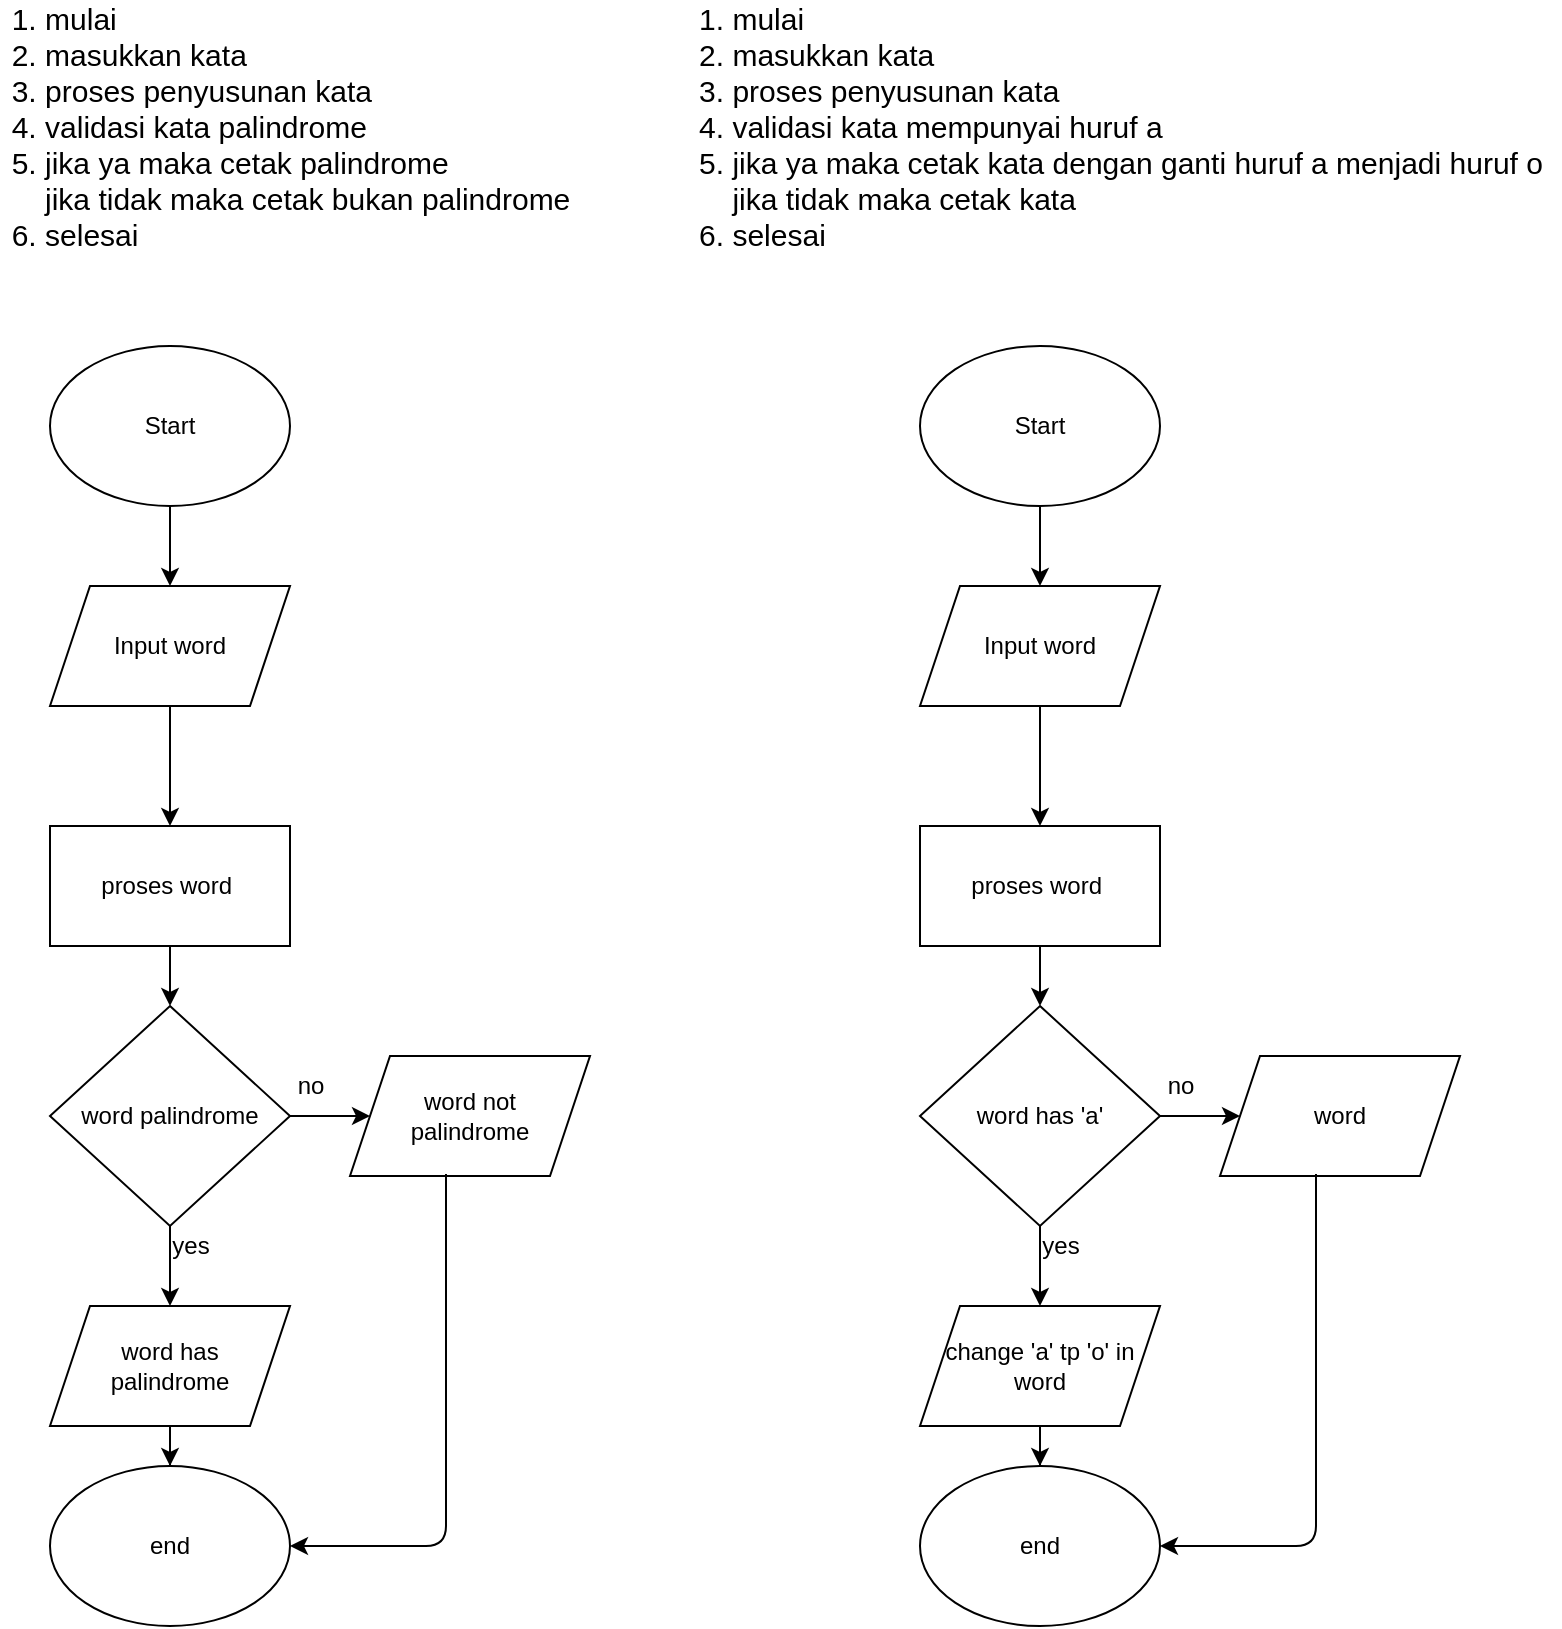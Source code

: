 <mxfile version="13.7.9" type="device"><diagram id="C-ZpoCM0YGuFg2SZf7tj" name="Page-1"><mxGraphModel dx="852" dy="494" grid="1" gridSize="10" guides="1" tooltips="1" connect="1" arrows="1" fold="1" page="1" pageScale="1" pageWidth="850" pageHeight="1100" math="0" shadow="0"><root><mxCell id="0"/><mxCell id="1" parent="0"/><mxCell id="ZkcZ0iJtxUPBw6xSraMI-3" value="" style="edgeStyle=orthogonalEdgeStyle;rounded=0;orthogonalLoop=1;jettySize=auto;html=1;" parent="1" source="ZkcZ0iJtxUPBw6xSraMI-1" target="ZkcZ0iJtxUPBw6xSraMI-2" edge="1"><mxGeometry relative="1" as="geometry"/></mxCell><mxCell id="ZkcZ0iJtxUPBw6xSraMI-1" value="Start" style="ellipse;whiteSpace=wrap;html=1;" parent="1" vertex="1"><mxGeometry x="80" y="200" width="120" height="80" as="geometry"/></mxCell><mxCell id="ZkcZ0iJtxUPBw6xSraMI-5" value="" style="edgeStyle=orthogonalEdgeStyle;rounded=0;orthogonalLoop=1;jettySize=auto;html=1;entryX=0.5;entryY=0;entryDx=0;entryDy=0;" parent="1" source="ZkcZ0iJtxUPBw6xSraMI-2" target="ZkcZ0iJtxUPBw6xSraMI-6" edge="1"><mxGeometry relative="1" as="geometry"><mxPoint x="140" y="440" as="targetPoint"/></mxGeometry></mxCell><mxCell id="ZkcZ0iJtxUPBw6xSraMI-2" value="Input word" style="shape=parallelogram;perimeter=parallelogramPerimeter;whiteSpace=wrap;html=1;fixedSize=1;" parent="1" vertex="1"><mxGeometry x="80" y="320" width="120" height="60" as="geometry"/></mxCell><mxCell id="ZkcZ0iJtxUPBw6xSraMI-9" value="" style="edgeStyle=orthogonalEdgeStyle;rounded=0;orthogonalLoop=1;jettySize=auto;html=1;" parent="1" source="ZkcZ0iJtxUPBw6xSraMI-6" target="ZkcZ0iJtxUPBw6xSraMI-8" edge="1"><mxGeometry relative="1" as="geometry"/></mxCell><mxCell id="ZkcZ0iJtxUPBw6xSraMI-6" value="proses word&amp;nbsp;" style="whiteSpace=wrap;html=1;" parent="1" vertex="1"><mxGeometry x="80" y="440" width="120" height="60" as="geometry"/></mxCell><mxCell id="ZkcZ0iJtxUPBw6xSraMI-11" value="" style="edgeStyle=orthogonalEdgeStyle;rounded=0;orthogonalLoop=1;jettySize=auto;html=1;" parent="1" source="ZkcZ0iJtxUPBw6xSraMI-8" target="ZkcZ0iJtxUPBw6xSraMI-10" edge="1"><mxGeometry relative="1" as="geometry"/></mxCell><mxCell id="ZkcZ0iJtxUPBw6xSraMI-13" value="" style="edgeStyle=orthogonalEdgeStyle;rounded=0;orthogonalLoop=1;jettySize=auto;html=1;" parent="1" source="ZkcZ0iJtxUPBw6xSraMI-8" target="ZkcZ0iJtxUPBw6xSraMI-12" edge="1"><mxGeometry relative="1" as="geometry"/></mxCell><mxCell id="ZkcZ0iJtxUPBw6xSraMI-8" value="word palindrome" style="rhombus;whiteSpace=wrap;html=1;" parent="1" vertex="1"><mxGeometry x="80" y="530" width="120" height="110" as="geometry"/></mxCell><mxCell id="ZkcZ0iJtxUPBw6xSraMI-10" value="word not&lt;br&gt;palindrome" style="shape=parallelogram;perimeter=parallelogramPerimeter;whiteSpace=wrap;html=1;fixedSize=1;" parent="1" vertex="1"><mxGeometry x="230" y="555" width="120" height="60" as="geometry"/></mxCell><mxCell id="ZkcZ0iJtxUPBw6xSraMI-19" value="" style="edgeStyle=orthogonalEdgeStyle;rounded=0;orthogonalLoop=1;jettySize=auto;html=1;" parent="1" source="ZkcZ0iJtxUPBw6xSraMI-12" target="ZkcZ0iJtxUPBw6xSraMI-18" edge="1"><mxGeometry relative="1" as="geometry"/></mxCell><mxCell id="ZkcZ0iJtxUPBw6xSraMI-12" value="word has&lt;br&gt;palindrome" style="shape=parallelogram;perimeter=parallelogramPerimeter;whiteSpace=wrap;html=1;fixedSize=1;" parent="1" vertex="1"><mxGeometry x="80" y="680" width="120" height="60" as="geometry"/></mxCell><mxCell id="ZkcZ0iJtxUPBw6xSraMI-15" value="no" style="text;html=1;align=center;verticalAlign=middle;resizable=0;points=[];autosize=1;" parent="1" vertex="1"><mxGeometry x="195" y="560" width="30" height="20" as="geometry"/></mxCell><mxCell id="ZkcZ0iJtxUPBw6xSraMI-16" value="yes" style="text;html=1;align=center;verticalAlign=middle;resizable=0;points=[];autosize=1;" parent="1" vertex="1"><mxGeometry x="135" y="640" width="30" height="20" as="geometry"/></mxCell><mxCell id="ZkcZ0iJtxUPBw6xSraMI-18" value="end" style="ellipse;whiteSpace=wrap;html=1;" parent="1" vertex="1"><mxGeometry x="80" y="760" width="120" height="80" as="geometry"/></mxCell><mxCell id="ZkcZ0iJtxUPBw6xSraMI-20" value="" style="endArrow=classic;html=1;exitX=0.4;exitY=0.983;exitDx=0;exitDy=0;exitPerimeter=0;entryX=1;entryY=0.5;entryDx=0;entryDy=0;" parent="1" source="ZkcZ0iJtxUPBw6xSraMI-10" target="ZkcZ0iJtxUPBw6xSraMI-18" edge="1"><mxGeometry width="50" height="50" relative="1" as="geometry"><mxPoint x="390" y="610" as="sourcePoint"/><mxPoint x="440" y="560" as="targetPoint"/><Array as="points"><mxPoint x="278" y="800"/></Array></mxGeometry></mxCell><mxCell id="ZkcZ0iJtxUPBw6xSraMI-22" value="" style="edgeStyle=orthogonalEdgeStyle;rounded=0;orthogonalLoop=1;jettySize=auto;html=1;" parent="1" source="ZkcZ0iJtxUPBw6xSraMI-23" target="ZkcZ0iJtxUPBw6xSraMI-25" edge="1"><mxGeometry relative="1" as="geometry"/></mxCell><mxCell id="ZkcZ0iJtxUPBw6xSraMI-23" value="Start" style="ellipse;whiteSpace=wrap;html=1;" parent="1" vertex="1"><mxGeometry x="515" y="200" width="120" height="80" as="geometry"/></mxCell><mxCell id="ZkcZ0iJtxUPBw6xSraMI-24" value="" style="edgeStyle=orthogonalEdgeStyle;rounded=0;orthogonalLoop=1;jettySize=auto;html=1;entryX=0.5;entryY=0;entryDx=0;entryDy=0;" parent="1" source="ZkcZ0iJtxUPBw6xSraMI-25" target="ZkcZ0iJtxUPBw6xSraMI-29" edge="1"><mxGeometry relative="1" as="geometry"><mxPoint x="575" y="440" as="targetPoint"/></mxGeometry></mxCell><mxCell id="ZkcZ0iJtxUPBw6xSraMI-25" value="Input word" style="shape=parallelogram;perimeter=parallelogramPerimeter;whiteSpace=wrap;html=1;fixedSize=1;" parent="1" vertex="1"><mxGeometry x="515" y="320" width="120" height="60" as="geometry"/></mxCell><mxCell id="ZkcZ0iJtxUPBw6xSraMI-28" value="" style="edgeStyle=orthogonalEdgeStyle;rounded=0;orthogonalLoop=1;jettySize=auto;html=1;" parent="1" source="ZkcZ0iJtxUPBw6xSraMI-29" target="ZkcZ0iJtxUPBw6xSraMI-32" edge="1"><mxGeometry relative="1" as="geometry"/></mxCell><mxCell id="ZkcZ0iJtxUPBw6xSraMI-29" value="proses word&amp;nbsp;" style="whiteSpace=wrap;html=1;" parent="1" vertex="1"><mxGeometry x="515" y="440" width="120" height="60" as="geometry"/></mxCell><mxCell id="ZkcZ0iJtxUPBw6xSraMI-30" value="" style="edgeStyle=orthogonalEdgeStyle;rounded=0;orthogonalLoop=1;jettySize=auto;html=1;" parent="1" source="ZkcZ0iJtxUPBw6xSraMI-32" target="ZkcZ0iJtxUPBw6xSraMI-33" edge="1"><mxGeometry relative="1" as="geometry"/></mxCell><mxCell id="ZkcZ0iJtxUPBw6xSraMI-31" value="" style="edgeStyle=orthogonalEdgeStyle;rounded=0;orthogonalLoop=1;jettySize=auto;html=1;" parent="1" source="ZkcZ0iJtxUPBw6xSraMI-32" target="ZkcZ0iJtxUPBw6xSraMI-35" edge="1"><mxGeometry relative="1" as="geometry"/></mxCell><mxCell id="ZkcZ0iJtxUPBw6xSraMI-32" value="word has 'a'" style="rhombus;whiteSpace=wrap;html=1;" parent="1" vertex="1"><mxGeometry x="515" y="530" width="120" height="110" as="geometry"/></mxCell><mxCell id="ZkcZ0iJtxUPBw6xSraMI-33" value="word" style="shape=parallelogram;perimeter=parallelogramPerimeter;whiteSpace=wrap;html=1;fixedSize=1;" parent="1" vertex="1"><mxGeometry x="665" y="555" width="120" height="60" as="geometry"/></mxCell><mxCell id="ZkcZ0iJtxUPBw6xSraMI-34" value="" style="edgeStyle=orthogonalEdgeStyle;rounded=0;orthogonalLoop=1;jettySize=auto;html=1;" parent="1" source="ZkcZ0iJtxUPBw6xSraMI-35" target="ZkcZ0iJtxUPBw6xSraMI-40" edge="1"><mxGeometry relative="1" as="geometry"/></mxCell><mxCell id="ZkcZ0iJtxUPBw6xSraMI-35" value="change 'a' tp 'o' in word" style="shape=parallelogram;perimeter=parallelogramPerimeter;whiteSpace=wrap;html=1;fixedSize=1;" parent="1" vertex="1"><mxGeometry x="515" y="680" width="120" height="60" as="geometry"/></mxCell><mxCell id="ZkcZ0iJtxUPBw6xSraMI-37" value="no" style="text;html=1;align=center;verticalAlign=middle;resizable=0;points=[];autosize=1;" parent="1" vertex="1"><mxGeometry x="630" y="560" width="30" height="20" as="geometry"/></mxCell><mxCell id="ZkcZ0iJtxUPBw6xSraMI-38" value="yes" style="text;html=1;align=center;verticalAlign=middle;resizable=0;points=[];autosize=1;" parent="1" vertex="1"><mxGeometry x="570" y="640" width="30" height="20" as="geometry"/></mxCell><mxCell id="ZkcZ0iJtxUPBw6xSraMI-40" value="end" style="ellipse;whiteSpace=wrap;html=1;" parent="1" vertex="1"><mxGeometry x="515" y="760" width="120" height="80" as="geometry"/></mxCell><mxCell id="ZkcZ0iJtxUPBw6xSraMI-41" value="" style="endArrow=classic;html=1;exitX=0.4;exitY=0.983;exitDx=0;exitDy=0;exitPerimeter=0;entryX=1;entryY=0.5;entryDx=0;entryDy=0;" parent="1" source="ZkcZ0iJtxUPBw6xSraMI-33" target="ZkcZ0iJtxUPBw6xSraMI-40" edge="1"><mxGeometry width="50" height="50" relative="1" as="geometry"><mxPoint x="825" y="610" as="sourcePoint"/><mxPoint x="875" y="560" as="targetPoint"/><Array as="points"><mxPoint x="713" y="800"/></Array></mxGeometry></mxCell><mxCell id="jiEKnWCJWKL8VjDotLWe-1" value="&lt;div style=&quot;text-align: left ; font-size: 15px&quot;&gt;&lt;font style=&quot;font-size: 15px&quot;&gt;1. mulai&lt;/font&gt;&lt;/div&gt;&lt;div style=&quot;text-align: left ; font-size: 15px&quot;&gt;&lt;span&gt;&lt;font style=&quot;font-size: 15px&quot;&gt;2. masukkan kata&lt;/font&gt;&lt;/span&gt;&lt;/div&gt;&lt;div style=&quot;text-align: left ; font-size: 15px&quot;&gt;&lt;span&gt;&lt;font style=&quot;font-size: 15px&quot;&gt;3. proses penyusunan kata&lt;/font&gt;&lt;/span&gt;&lt;/div&gt;&lt;div style=&quot;text-align: left ; font-size: 15px&quot;&gt;&lt;span&gt;&lt;font style=&quot;font-size: 15px&quot;&gt;4. validasi kata palindrome&lt;/font&gt;&lt;/span&gt;&lt;/div&gt;&lt;div style=&quot;text-align: left ; font-size: 15px&quot;&gt;&lt;span&gt;&lt;font style=&quot;font-size: 15px&quot;&gt;5. jika ya maka cetak palindrome&lt;/font&gt;&lt;/span&gt;&lt;/div&gt;&lt;div style=&quot;text-align: left ; font-size: 15px&quot;&gt;&lt;span&gt;&lt;font style=&quot;font-size: 15px&quot;&gt;&amp;nbsp; &amp;nbsp; jika tidak maka cetak bukan palindrome&lt;/font&gt;&lt;/span&gt;&lt;/div&gt;&lt;div style=&quot;text-align: left ; font-size: 15px&quot;&gt;&lt;font style=&quot;font-size: 15px&quot;&gt;6. selesai&lt;/font&gt;&lt;/div&gt;" style="text;html=1;align=center;verticalAlign=middle;resizable=0;points=[];autosize=1;" vertex="1" parent="1"><mxGeometry x="55" y="40" width="290" height="100" as="geometry"/></mxCell><mxCell id="jiEKnWCJWKL8VjDotLWe-2" value="&lt;div style=&quot;text-align: left ; font-size: 15px&quot;&gt;&lt;font style=&quot;font-size: 15px&quot;&gt;1. mulai&lt;/font&gt;&lt;/div&gt;&lt;div style=&quot;text-align: left ; font-size: 15px&quot;&gt;&lt;span&gt;&lt;font style=&quot;font-size: 15px&quot;&gt;2. masukkan kata&lt;/font&gt;&lt;/span&gt;&lt;/div&gt;&lt;div style=&quot;text-align: left ; font-size: 15px&quot;&gt;&lt;span&gt;&lt;font style=&quot;font-size: 15px&quot;&gt;3. proses penyusunan kata&lt;/font&gt;&lt;/span&gt;&lt;/div&gt;&lt;div style=&quot;text-align: left ; font-size: 15px&quot;&gt;&lt;span&gt;&lt;font style=&quot;font-size: 15px&quot;&gt;4. validasi kata mempunyai huruf a&lt;/font&gt;&lt;/span&gt;&lt;/div&gt;&lt;div style=&quot;text-align: left ; font-size: 15px&quot;&gt;&lt;span&gt;&lt;font style=&quot;font-size: 15px&quot;&gt;5. jika ya maka cetak kata dengan ganti huruf a menjadi huruf o&lt;/font&gt;&lt;/span&gt;&lt;/div&gt;&lt;div style=&quot;text-align: left ; font-size: 15px&quot;&gt;&lt;span&gt;&lt;font style=&quot;font-size: 15px&quot;&gt;&amp;nbsp; &amp;nbsp; jika tidak maka cetak kata&lt;/font&gt;&lt;/span&gt;&lt;/div&gt;&lt;div style=&quot;text-align: left ; font-size: 15px&quot;&gt;&lt;font style=&quot;font-size: 15px&quot;&gt;6. selesai&lt;/font&gt;&lt;/div&gt;" style="text;html=1;align=center;verticalAlign=middle;resizable=0;points=[];autosize=1;" vertex="1" parent="1"><mxGeometry x="395" y="40" width="440" height="100" as="geometry"/></mxCell></root></mxGraphModel></diagram></mxfile>